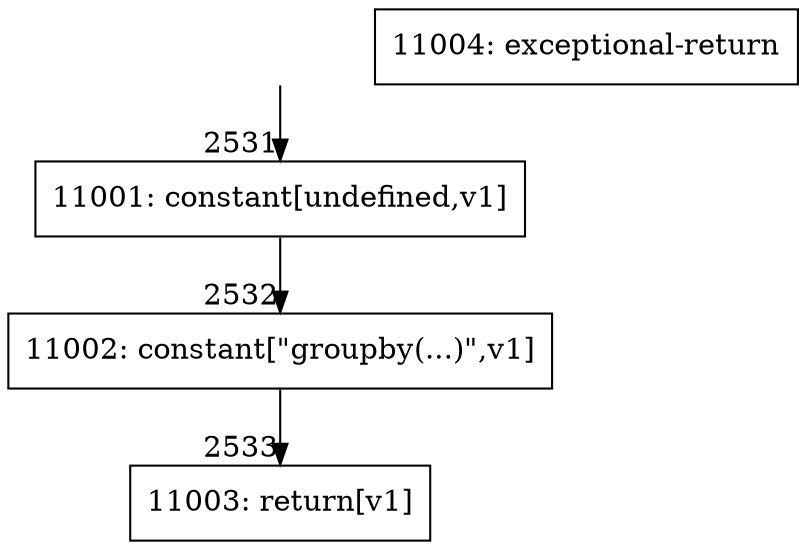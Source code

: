 digraph {
rankdir="TD"
BB_entry191[shape=none,label=""];
BB_entry191 -> BB2531 [tailport=s, headport=n, headlabel="    2531"]
BB2531 [shape=record label="{11001: constant[undefined,v1]}" ] 
BB2531 -> BB2532 [tailport=s, headport=n, headlabel="      2532"]
BB2532 [shape=record label="{11002: constant[\"groupby(...)\",v1]}" ] 
BB2532 -> BB2533 [tailport=s, headport=n, headlabel="      2533"]
BB2533 [shape=record label="{11003: return[v1]}" ] 
BB2534 [shape=record label="{11004: exceptional-return}" ] 
//#$~ 1603
}
